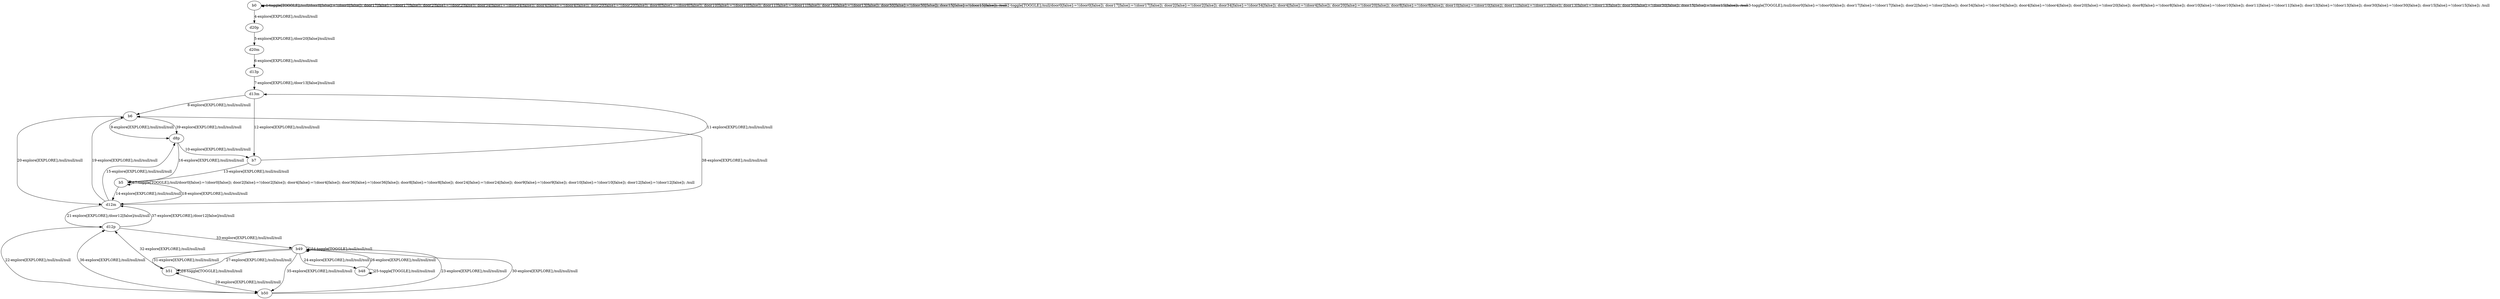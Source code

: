 # Total number of goals covered by this test: 2
# b48 --> b48
# d12p --> d12m

digraph g {
"b0" -> "b0" [label = "1-toggle[TOGGLE];/null/door0[false]:=!(door0[false]); door17[false]:=!(door17[false]); door2[false]:=!(door2[false]); door34[false]:=!(door34[false]); door4[false]:=!(door4[false]); door20[false]:=!(door20[false]); door8[false]:=!(door8[false]); door10[false]:=!(door10[false]); door11[false]:=!(door11[false]); door13[false]:=!(door13[false]); door30[false]:=!(door30[false]); door15[false]:=!(door15[false]); /null"];
"b0" -> "b0" [label = "2-toggle[TOGGLE];/null/door0[false]:=!(door0[false]); door17[false]:=!(door17[false]); door2[false]:=!(door2[false]); door34[false]:=!(door34[false]); door4[false]:=!(door4[false]); door20[false]:=!(door20[false]); door8[false]:=!(door8[false]); door10[false]:=!(door10[false]); door11[false]:=!(door11[false]); door13[false]:=!(door13[false]); door30[false]:=!(door30[false]); door15[false]:=!(door15[false]); /null"];
"b0" -> "b0" [label = "3-toggle[TOGGLE];/null/door0[false]:=!(door0[false]); door17[false]:=!(door17[false]); door2[false]:=!(door2[false]); door34[false]:=!(door34[false]); door4[false]:=!(door4[false]); door20[false]:=!(door20[false]); door8[false]:=!(door8[false]); door10[false]:=!(door10[false]); door11[false]:=!(door11[false]); door13[false]:=!(door13[false]); door30[false]:=!(door30[false]); door15[false]:=!(door15[false]); /null"];
"b0" -> "d20p" [label = "4-explore[EXPLORE];/null/null/null"];
"d20p" -> "d20m" [label = "5-explore[EXPLORE];/door20[false]/null/null"];
"d20m" -> "d13p" [label = "6-explore[EXPLORE];/null/null/null"];
"d13p" -> "d13m" [label = "7-explore[EXPLORE];/door13[false]/null/null"];
"d13m" -> "b6" [label = "8-explore[EXPLORE];/null/null/null"];
"b6" -> "d8p" [label = "9-explore[EXPLORE];/null/null/null"];
"d8p" -> "b7" [label = "10-explore[EXPLORE];/null/null/null"];
"b7" -> "d13m" [label = "11-explore[EXPLORE];/null/null/null"];
"d13m" -> "b7" [label = "12-explore[EXPLORE];/null/null/null"];
"b7" -> "b5" [label = "13-explore[EXPLORE];/null/null/null"];
"b5" -> "d12m" [label = "14-explore[EXPLORE];/null/null/null"];
"d12m" -> "d8p" [label = "15-explore[EXPLORE];/null/null/null"];
"d8p" -> "b5" [label = "16-explore[EXPLORE];/null/null/null"];
"b5" -> "b5" [label = "17-toggle[TOGGLE];/null/door0[false]:=!(door0[false]); door2[false]:=!(door2[false]); door4[false]:=!(door4[false]); door36[false]:=!(door36[false]); door8[false]:=!(door8[false]); door24[false]:=!(door24[false]); door9[false]:=!(door9[false]); door10[false]:=!(door10[false]); door12[false]:=!(door12[false]); /null"];
"b5" -> "d12m" [label = "18-explore[EXPLORE];/null/null/null"];
"d12m" -> "b6" [label = "19-explore[EXPLORE];/null/null/null"];
"b6" -> "d12m" [label = "20-explore[EXPLORE];/null/null/null"];
"d12m" -> "d12p" [label = "21-explore[EXPLORE];/door12[false]/null/null"];
"d12p" -> "b50" [label = "22-explore[EXPLORE];/null/null/null"];
"b50" -> "b49" [label = "23-explore[EXPLORE];/null/null/null"];
"b49" -> "b48" [label = "24-explore[EXPLORE];/null/null/null"];
"b48" -> "b48" [label = "25-toggle[TOGGLE];/null/null/null"];
"b48" -> "b49" [label = "26-explore[EXPLORE];/null/null/null"];
"b49" -> "b51" [label = "27-explore[EXPLORE];/null/null/null"];
"b51" -> "b51" [label = "28-toggle[TOGGLE];/null/null/null"];
"b51" -> "b50" [label = "29-explore[EXPLORE];/null/null/null"];
"b50" -> "b49" [label = "30-explore[EXPLORE];/null/null/null"];
"b49" -> "b51" [label = "31-explore[EXPLORE];/null/null/null"];
"b51" -> "d12p" [label = "32-explore[EXPLORE];/null/null/null"];
"d12p" -> "b49" [label = "33-explore[EXPLORE];/null/null/null"];
"b49" -> "b49" [label = "34-toggle[TOGGLE];/null/null/null"];
"b49" -> "b50" [label = "35-explore[EXPLORE];/null/null/null"];
"b50" -> "d12p" [label = "36-explore[EXPLORE];/null/null/null"];
"d12p" -> "d12m" [label = "37-explore[EXPLORE];/door12[false]/null/null"];
"d12m" -> "b6" [label = "38-explore[EXPLORE];/null/null/null"];
"b6" -> "d8p" [label = "39-explore[EXPLORE];/null/null/null"];
}
